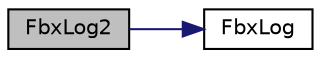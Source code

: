 digraph "FbxLog2"
{
  edge [fontname="Helvetica",fontsize="10",labelfontname="Helvetica",labelfontsize="10"];
  node [fontname="Helvetica",fontsize="10",shape=record];
  rankdir="LR";
  Node160 [label="FbxLog2",height=0.2,width=0.4,color="black", fillcolor="grey75", style="filled", fontcolor="black"];
  Node160 -> Node161 [color="midnightblue",fontsize="10",style="solid",fontname="Helvetica"];
  Node161 [label="FbxLog",height=0.2,width=0.4,color="black", fillcolor="white", style="filled",URL="$fbxmath_8h.html#a1b2150ab4ecfafacdde81b80e46c5292"];
}
